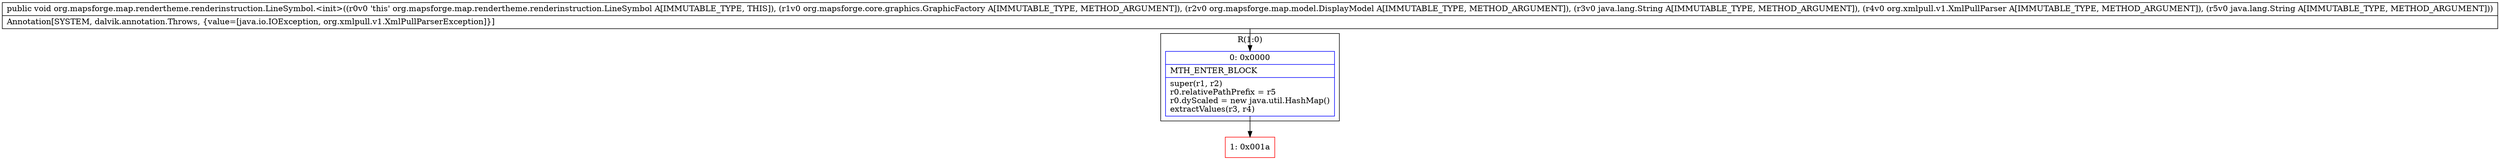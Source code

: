 digraph "CFG fororg.mapsforge.map.rendertheme.renderinstruction.LineSymbol.\<init\>(Lorg\/mapsforge\/core\/graphics\/GraphicFactory;Lorg\/mapsforge\/map\/model\/DisplayModel;Ljava\/lang\/String;Lorg\/xmlpull\/v1\/XmlPullParser;Ljava\/lang\/String;)V" {
subgraph cluster_Region_1395536012 {
label = "R(1:0)";
node [shape=record,color=blue];
Node_0 [shape=record,label="{0\:\ 0x0000|MTH_ENTER_BLOCK\l|super(r1, r2)\lr0.relativePathPrefix = r5\lr0.dyScaled = new java.util.HashMap()\lextractValues(r3, r4)\l}"];
}
Node_1 [shape=record,color=red,label="{1\:\ 0x001a}"];
MethodNode[shape=record,label="{public void org.mapsforge.map.rendertheme.renderinstruction.LineSymbol.\<init\>((r0v0 'this' org.mapsforge.map.rendertheme.renderinstruction.LineSymbol A[IMMUTABLE_TYPE, THIS]), (r1v0 org.mapsforge.core.graphics.GraphicFactory A[IMMUTABLE_TYPE, METHOD_ARGUMENT]), (r2v0 org.mapsforge.map.model.DisplayModel A[IMMUTABLE_TYPE, METHOD_ARGUMENT]), (r3v0 java.lang.String A[IMMUTABLE_TYPE, METHOD_ARGUMENT]), (r4v0 org.xmlpull.v1.XmlPullParser A[IMMUTABLE_TYPE, METHOD_ARGUMENT]), (r5v0 java.lang.String A[IMMUTABLE_TYPE, METHOD_ARGUMENT]))  | Annotation[SYSTEM, dalvik.annotation.Throws, \{value=[java.io.IOException, org.xmlpull.v1.XmlPullParserException]\}]\l}"];
MethodNode -> Node_0;
Node_0 -> Node_1;
}

